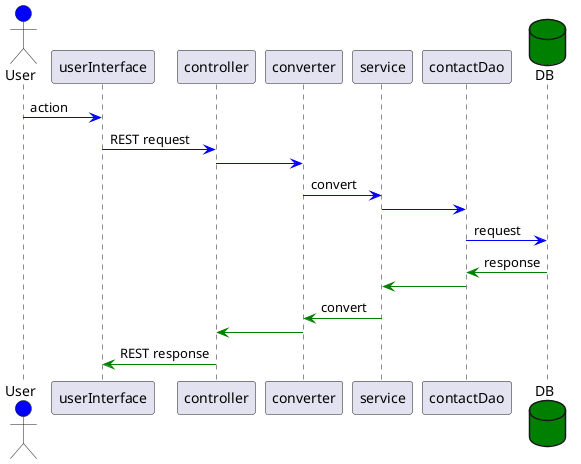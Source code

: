 @startuml

actor User #blue

User [#blue]-> userInterface: action
userInterface [#blue]-> controller: REST request
controller [#blue]-> converter
converter [#blue]-> service : convert
service [#blue]-> contactDao

database DB #green

contactDao [#blue]-> DB: request
DB [#green]-> contactDao: response
contactDao [#green]-> service
service [#green]-> converter: convert
converter [#green]-> controller
controller [#green]-> userInterface: REST response

@enduml